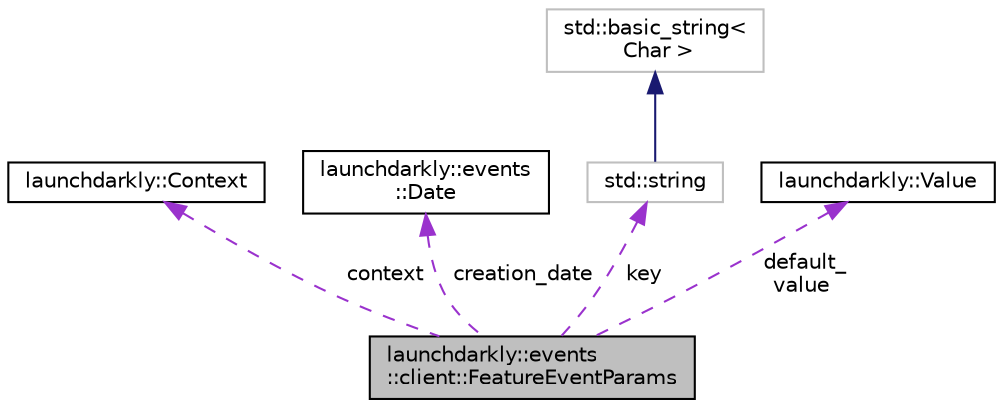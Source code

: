 digraph "launchdarkly::events::client::FeatureEventParams"
{
 // LATEX_PDF_SIZE
  edge [fontname="Helvetica",fontsize="10",labelfontname="Helvetica",labelfontsize="10"];
  node [fontname="Helvetica",fontsize="10",shape=record];
  Node1 [label="launchdarkly::events\l::client::FeatureEventParams",height=0.2,width=0.4,color="black", fillcolor="grey75", style="filled", fontcolor="black",tooltip=" "];
  Node2 -> Node1 [dir="back",color="darkorchid3",fontsize="10",style="dashed",label=" context" ];
  Node2 [label="launchdarkly::Context",height=0.2,width=0.4,color="black", fillcolor="white", style="filled",URL="$classlaunchdarkly_1_1Context.html",tooltip=" "];
  Node3 -> Node1 [dir="back",color="darkorchid3",fontsize="10",style="dashed",label=" creation_date" ];
  Node3 [label="launchdarkly::events\l::Date",height=0.2,width=0.4,color="black", fillcolor="white", style="filled",URL="$structlaunchdarkly_1_1events_1_1Date.html",tooltip=" "];
  Node4 -> Node1 [dir="back",color="darkorchid3",fontsize="10",style="dashed",label=" key" ];
  Node4 [label="std::string",height=0.2,width=0.4,color="grey75", fillcolor="white", style="filled",tooltip=" "];
  Node5 -> Node4 [dir="back",color="midnightblue",fontsize="10",style="solid"];
  Node5 [label="std::basic_string\<\l Char \>",height=0.2,width=0.4,color="grey75", fillcolor="white", style="filled",tooltip=" "];
  Node6 -> Node1 [dir="back",color="darkorchid3",fontsize="10",style="dashed",label=" default_\nvalue" ];
  Node6 [label="launchdarkly::Value",height=0.2,width=0.4,color="black", fillcolor="white", style="filled",URL="$classlaunchdarkly_1_1Value.html",tooltip=" "];
}
